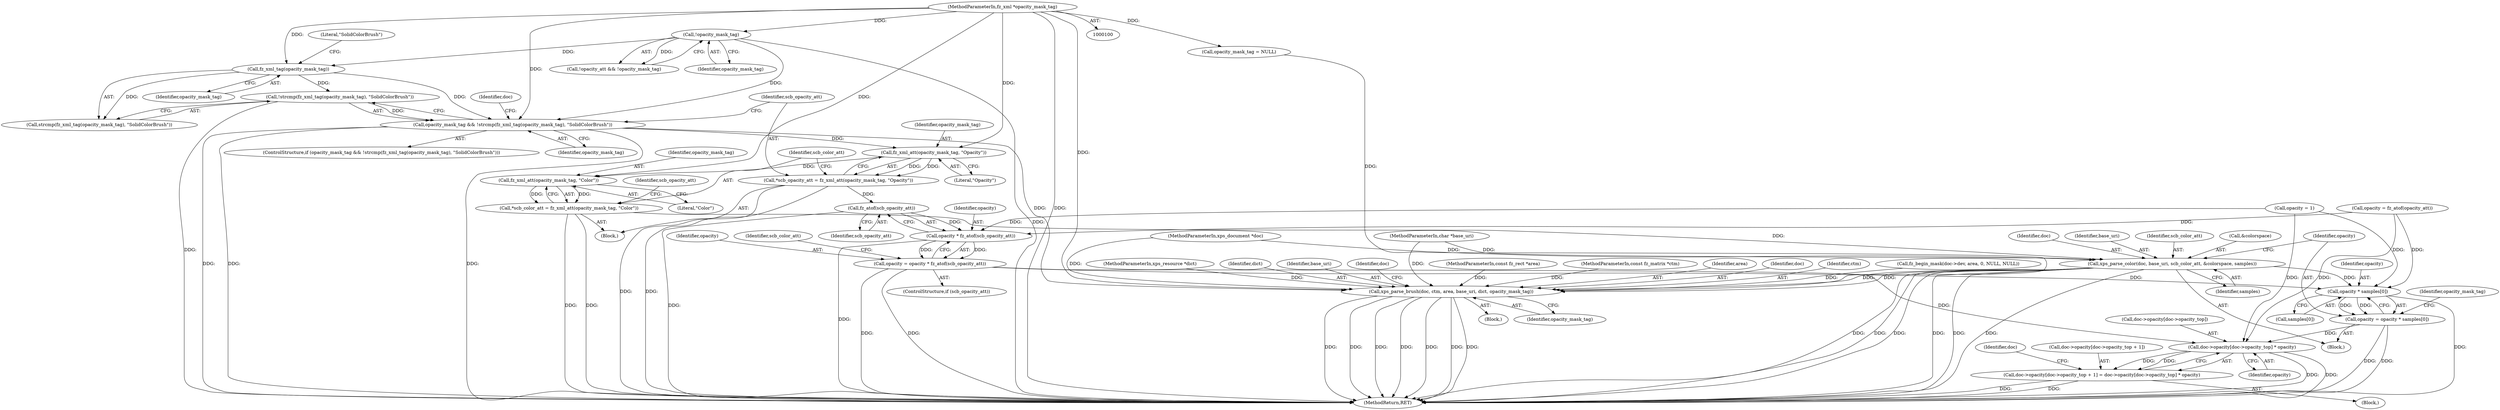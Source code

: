 digraph "0_ghostscript_60dabde18d7fe12b19da8b509bdfee9cc886aafc@API" {
"1000129" [label="(Call,!strcmp(fz_xml_tag(opacity_mask_tag), \"SolidColorBrush\"))"];
"1000131" [label="(Call,fz_xml_tag(opacity_mask_tag))"];
"1000114" [label="(Call,!opacity_mask_tag)"];
"1000107" [label="(MethodParameterIn,fz_xml *opacity_mask_tag)"];
"1000127" [label="(Call,opacity_mask_tag && !strcmp(fz_xml_tag(opacity_mask_tag), \"SolidColorBrush\"))"];
"1000138" [label="(Call,fz_xml_att(opacity_mask_tag, \"Opacity\"))"];
"1000136" [label="(Call,*scb_opacity_att = fz_xml_att(opacity_mask_tag, \"Opacity\"))"];
"1000153" [label="(Call,fz_atof(scb_opacity_att))"];
"1000151" [label="(Call,opacity * fz_atof(scb_opacity_att))"];
"1000149" [label="(Call,opacity = opacity * fz_atof(scb_opacity_att))"];
"1000169" [label="(Call,opacity * samples[0])"];
"1000167" [label="(Call,opacity = opacity * samples[0])"];
"1000199" [label="(Call,doc->opacity[doc->opacity_top] * opacity)"];
"1000189" [label="(Call,doc->opacity[doc->opacity_top + 1] = doc->opacity[doc->opacity_top] * opacity)"];
"1000144" [label="(Call,fz_xml_att(opacity_mask_tag, \"Color\"))"];
"1000142" [label="(Call,*scb_color_att = fz_xml_att(opacity_mask_tag, \"Color\"))"];
"1000160" [label="(Call,xps_parse_color(doc, base_uri, scb_color_att, &colorspace, samples))"];
"1000223" [label="(Call,xps_parse_brush(doc, ctm, area, base_uri, dict, opacity_mask_tag))"];
"1000188" [label="(Block,)"];
"1000154" [label="(Identifier,scb_opacity_att)"];
"1000145" [label="(Identifier,opacity_mask_tag)"];
"1000149" [label="(Call,opacity = opacity * fz_atof(scb_opacity_att))"];
"1000166" [label="(Identifier,samples)"];
"1000210" [label="(Identifier,doc)"];
"1000117" [label="(Call,opacity = 1)"];
"1000146" [label="(Literal,\"Color\")"];
"1000142" [label="(Call,*scb_color_att = fz_xml_att(opacity_mask_tag, \"Color\"))"];
"1000137" [label="(Identifier,scb_opacity_att)"];
"1000161" [label="(Identifier,doc)"];
"1000181" [label="(Identifier,doc)"];
"1000175" [label="(Identifier,opacity_mask_tag)"];
"1000162" [label="(Identifier,base_uri)"];
"1000130" [label="(Call,strcmp(fz_xml_tag(opacity_mask_tag), \"SolidColorBrush\"))"];
"1000111" [label="(Call,!opacity_att && !opacity_mask_tag)"];
"1000190" [label="(Call,doc->opacity[doc->opacity_top + 1])"];
"1000140" [label="(Literal,\"Opacity\")"];
"1000148" [label="(Identifier,scb_opacity_att)"];
"1000122" [label="(Call,opacity = fz_atof(opacity_att))"];
"1000168" [label="(Identifier,opacity)"];
"1000144" [label="(Call,fz_xml_att(opacity_mask_tag, \"Color\"))"];
"1000214" [label="(Block,)"];
"1000153" [label="(Call,fz_atof(scb_opacity_att))"];
"1000150" [label="(Identifier,opacity)"];
"1000127" [label="(Call,opacity_mask_tag && !strcmp(fz_xml_tag(opacity_mask_tag), \"SolidColorBrush\"))"];
"1000107" [label="(MethodParameterIn,fz_xml *opacity_mask_tag)"];
"1000151" [label="(Call,opacity * fz_atof(scb_opacity_att))"];
"1000163" [label="(Identifier,scb_color_att)"];
"1000105" [label="(MethodParameterIn,xps_resource *dict)"];
"1000228" [label="(Identifier,dict)"];
"1000171" [label="(Call,samples[0])"];
"1000126" [label="(ControlStructure,if (opacity_mask_tag && !strcmp(fz_xml_tag(opacity_mask_tag), \"SolidColorBrush\")))"];
"1000229" [label="(Identifier,opacity_mask_tag)"];
"1000189" [label="(Call,doc->opacity[doc->opacity_top + 1] = doc->opacity[doc->opacity_top] * opacity)"];
"1000227" [label="(Identifier,base_uri)"];
"1000232" [label="(Identifier,doc)"];
"1000160" [label="(Call,xps_parse_color(doc, base_uri, scb_color_att, &colorspace, samples))"];
"1000207" [label="(Identifier,opacity)"];
"1000101" [label="(MethodParameterIn,xps_document *doc)"];
"1000115" [label="(Identifier,opacity_mask_tag)"];
"1000128" [label="(Identifier,opacity_mask_tag)"];
"1000200" [label="(Call,doc->opacity[doc->opacity_top])"];
"1000139" [label="(Identifier,opacity_mask_tag)"];
"1000114" [label="(Call,!opacity_mask_tag)"];
"1000169" [label="(Call,opacity * samples[0])"];
"1000170" [label="(Identifier,opacity)"];
"1000199" [label="(Call,doc->opacity[doc->opacity_top] * opacity)"];
"1000143" [label="(Identifier,scb_color_att)"];
"1000136" [label="(Call,*scb_opacity_att = fz_xml_att(opacity_mask_tag, \"Opacity\"))"];
"1000103" [label="(MethodParameterIn,const fz_rect *area)"];
"1000224" [label="(Identifier,doc)"];
"1000131" [label="(Call,fz_xml_tag(opacity_mask_tag))"];
"1000174" [label="(Call,opacity_mask_tag = NULL)"];
"1000223" [label="(Call,xps_parse_brush(doc, ctm, area, base_uri, dict, opacity_mask_tag))"];
"1000133" [label="(Literal,\"SolidColorBrush\")"];
"1000132" [label="(Identifier,opacity_mask_tag)"];
"1000157" [label="(Block,)"];
"1000225" [label="(Identifier,ctm)"];
"1000215" [label="(Call,fz_begin_mask(doc->dev, area, 0, NULL, NULL))"];
"1000167" [label="(Call,opacity = opacity * samples[0])"];
"1000164" [label="(Call,&colorspace)"];
"1000152" [label="(Identifier,opacity)"];
"1000104" [label="(MethodParameterIn,char *base_uri)"];
"1000134" [label="(Block,)"];
"1000234" [label="(MethodReturn,RET)"];
"1000102" [label="(MethodParameterIn,const fz_matrix *ctm)"];
"1000156" [label="(Identifier,scb_color_att)"];
"1000138" [label="(Call,fz_xml_att(opacity_mask_tag, \"Opacity\"))"];
"1000226" [label="(Identifier,area)"];
"1000147" [label="(ControlStructure,if (scb_opacity_att))"];
"1000129" [label="(Call,!strcmp(fz_xml_tag(opacity_mask_tag), \"SolidColorBrush\"))"];
"1000129" -> "1000127"  [label="AST: "];
"1000129" -> "1000130"  [label="CFG: "];
"1000130" -> "1000129"  [label="AST: "];
"1000127" -> "1000129"  [label="CFG: "];
"1000129" -> "1000234"  [label="DDG: "];
"1000129" -> "1000127"  [label="DDG: "];
"1000131" -> "1000129"  [label="DDG: "];
"1000131" -> "1000130"  [label="AST: "];
"1000131" -> "1000132"  [label="CFG: "];
"1000132" -> "1000131"  [label="AST: "];
"1000133" -> "1000131"  [label="CFG: "];
"1000131" -> "1000127"  [label="DDG: "];
"1000131" -> "1000130"  [label="DDG: "];
"1000114" -> "1000131"  [label="DDG: "];
"1000107" -> "1000131"  [label="DDG: "];
"1000114" -> "1000111"  [label="AST: "];
"1000114" -> "1000115"  [label="CFG: "];
"1000115" -> "1000114"  [label="AST: "];
"1000111" -> "1000114"  [label="CFG: "];
"1000114" -> "1000234"  [label="DDG: "];
"1000114" -> "1000111"  [label="DDG: "];
"1000107" -> "1000114"  [label="DDG: "];
"1000114" -> "1000127"  [label="DDG: "];
"1000107" -> "1000100"  [label="AST: "];
"1000107" -> "1000234"  [label="DDG: "];
"1000107" -> "1000127"  [label="DDG: "];
"1000107" -> "1000138"  [label="DDG: "];
"1000107" -> "1000144"  [label="DDG: "];
"1000107" -> "1000174"  [label="DDG: "];
"1000107" -> "1000223"  [label="DDG: "];
"1000127" -> "1000126"  [label="AST: "];
"1000127" -> "1000128"  [label="CFG: "];
"1000128" -> "1000127"  [label="AST: "];
"1000137" -> "1000127"  [label="CFG: "];
"1000181" -> "1000127"  [label="CFG: "];
"1000127" -> "1000234"  [label="DDG: "];
"1000127" -> "1000234"  [label="DDG: "];
"1000127" -> "1000234"  [label="DDG: "];
"1000127" -> "1000138"  [label="DDG: "];
"1000127" -> "1000223"  [label="DDG: "];
"1000138" -> "1000136"  [label="AST: "];
"1000138" -> "1000140"  [label="CFG: "];
"1000139" -> "1000138"  [label="AST: "];
"1000140" -> "1000138"  [label="AST: "];
"1000136" -> "1000138"  [label="CFG: "];
"1000138" -> "1000136"  [label="DDG: "];
"1000138" -> "1000136"  [label="DDG: "];
"1000138" -> "1000144"  [label="DDG: "];
"1000136" -> "1000134"  [label="AST: "];
"1000137" -> "1000136"  [label="AST: "];
"1000143" -> "1000136"  [label="CFG: "];
"1000136" -> "1000234"  [label="DDG: "];
"1000136" -> "1000234"  [label="DDG: "];
"1000136" -> "1000153"  [label="DDG: "];
"1000153" -> "1000151"  [label="AST: "];
"1000153" -> "1000154"  [label="CFG: "];
"1000154" -> "1000153"  [label="AST: "];
"1000151" -> "1000153"  [label="CFG: "];
"1000153" -> "1000234"  [label="DDG: "];
"1000153" -> "1000151"  [label="DDG: "];
"1000151" -> "1000149"  [label="AST: "];
"1000152" -> "1000151"  [label="AST: "];
"1000149" -> "1000151"  [label="CFG: "];
"1000151" -> "1000234"  [label="DDG: "];
"1000151" -> "1000149"  [label="DDG: "];
"1000151" -> "1000149"  [label="DDG: "];
"1000122" -> "1000151"  [label="DDG: "];
"1000117" -> "1000151"  [label="DDG: "];
"1000149" -> "1000147"  [label="AST: "];
"1000150" -> "1000149"  [label="AST: "];
"1000156" -> "1000149"  [label="CFG: "];
"1000149" -> "1000234"  [label="DDG: "];
"1000149" -> "1000234"  [label="DDG: "];
"1000149" -> "1000169"  [label="DDG: "];
"1000149" -> "1000199"  [label="DDG: "];
"1000169" -> "1000167"  [label="AST: "];
"1000169" -> "1000171"  [label="CFG: "];
"1000170" -> "1000169"  [label="AST: "];
"1000171" -> "1000169"  [label="AST: "];
"1000167" -> "1000169"  [label="CFG: "];
"1000169" -> "1000234"  [label="DDG: "];
"1000169" -> "1000167"  [label="DDG: "];
"1000169" -> "1000167"  [label="DDG: "];
"1000122" -> "1000169"  [label="DDG: "];
"1000117" -> "1000169"  [label="DDG: "];
"1000160" -> "1000169"  [label="DDG: "];
"1000167" -> "1000157"  [label="AST: "];
"1000168" -> "1000167"  [label="AST: "];
"1000175" -> "1000167"  [label="CFG: "];
"1000167" -> "1000234"  [label="DDG: "];
"1000167" -> "1000234"  [label="DDG: "];
"1000167" -> "1000199"  [label="DDG: "];
"1000199" -> "1000189"  [label="AST: "];
"1000199" -> "1000207"  [label="CFG: "];
"1000200" -> "1000199"  [label="AST: "];
"1000207" -> "1000199"  [label="AST: "];
"1000189" -> "1000199"  [label="CFG: "];
"1000199" -> "1000234"  [label="DDG: "];
"1000199" -> "1000234"  [label="DDG: "];
"1000199" -> "1000189"  [label="DDG: "];
"1000199" -> "1000189"  [label="DDG: "];
"1000122" -> "1000199"  [label="DDG: "];
"1000117" -> "1000199"  [label="DDG: "];
"1000189" -> "1000188"  [label="AST: "];
"1000190" -> "1000189"  [label="AST: "];
"1000210" -> "1000189"  [label="CFG: "];
"1000189" -> "1000234"  [label="DDG: "];
"1000189" -> "1000234"  [label="DDG: "];
"1000144" -> "1000142"  [label="AST: "];
"1000144" -> "1000146"  [label="CFG: "];
"1000145" -> "1000144"  [label="AST: "];
"1000146" -> "1000144"  [label="AST: "];
"1000142" -> "1000144"  [label="CFG: "];
"1000144" -> "1000142"  [label="DDG: "];
"1000144" -> "1000142"  [label="DDG: "];
"1000142" -> "1000134"  [label="AST: "];
"1000143" -> "1000142"  [label="AST: "];
"1000148" -> "1000142"  [label="CFG: "];
"1000142" -> "1000234"  [label="DDG: "];
"1000142" -> "1000234"  [label="DDG: "];
"1000142" -> "1000160"  [label="DDG: "];
"1000160" -> "1000157"  [label="AST: "];
"1000160" -> "1000166"  [label="CFG: "];
"1000161" -> "1000160"  [label="AST: "];
"1000162" -> "1000160"  [label="AST: "];
"1000163" -> "1000160"  [label="AST: "];
"1000164" -> "1000160"  [label="AST: "];
"1000166" -> "1000160"  [label="AST: "];
"1000168" -> "1000160"  [label="CFG: "];
"1000160" -> "1000234"  [label="DDG: "];
"1000160" -> "1000234"  [label="DDG: "];
"1000160" -> "1000234"  [label="DDG: "];
"1000160" -> "1000234"  [label="DDG: "];
"1000160" -> "1000234"  [label="DDG: "];
"1000160" -> "1000234"  [label="DDG: "];
"1000101" -> "1000160"  [label="DDG: "];
"1000104" -> "1000160"  [label="DDG: "];
"1000160" -> "1000223"  [label="DDG: "];
"1000160" -> "1000223"  [label="DDG: "];
"1000223" -> "1000214"  [label="AST: "];
"1000223" -> "1000229"  [label="CFG: "];
"1000224" -> "1000223"  [label="AST: "];
"1000225" -> "1000223"  [label="AST: "];
"1000226" -> "1000223"  [label="AST: "];
"1000227" -> "1000223"  [label="AST: "];
"1000228" -> "1000223"  [label="AST: "];
"1000229" -> "1000223"  [label="AST: "];
"1000232" -> "1000223"  [label="CFG: "];
"1000223" -> "1000234"  [label="DDG: "];
"1000223" -> "1000234"  [label="DDG: "];
"1000223" -> "1000234"  [label="DDG: "];
"1000223" -> "1000234"  [label="DDG: "];
"1000223" -> "1000234"  [label="DDG: "];
"1000223" -> "1000234"  [label="DDG: "];
"1000223" -> "1000234"  [label="DDG: "];
"1000101" -> "1000223"  [label="DDG: "];
"1000102" -> "1000223"  [label="DDG: "];
"1000215" -> "1000223"  [label="DDG: "];
"1000103" -> "1000223"  [label="DDG: "];
"1000104" -> "1000223"  [label="DDG: "];
"1000105" -> "1000223"  [label="DDG: "];
"1000174" -> "1000223"  [label="DDG: "];
}
